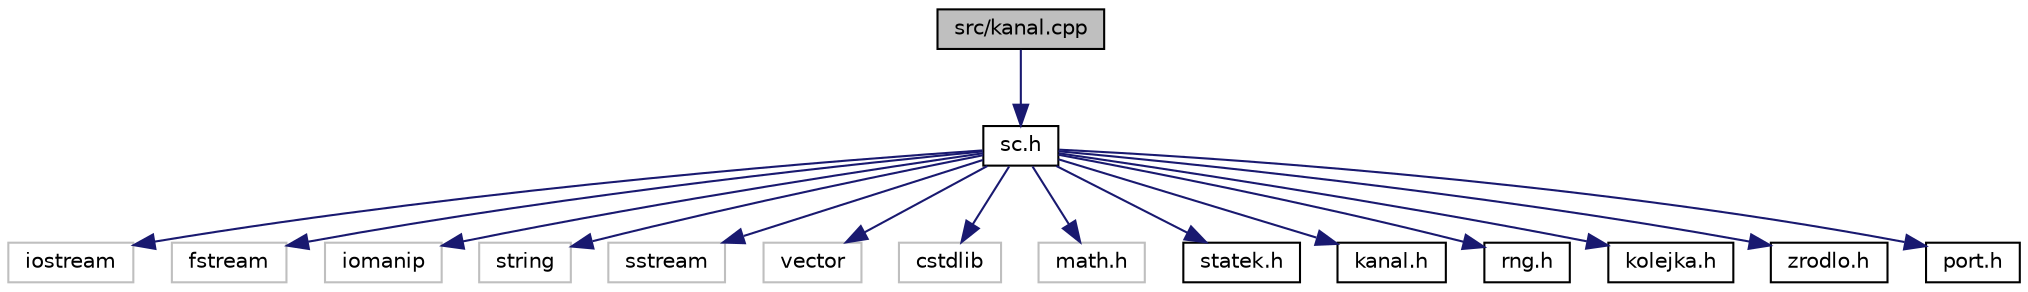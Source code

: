 digraph "src/kanal.cpp"
{
  edge [fontname="Helvetica",fontsize="10",labelfontname="Helvetica",labelfontsize="10"];
  node [fontname="Helvetica",fontsize="10",shape=record];
  Node1 [label="src/kanal.cpp",height=0.2,width=0.4,color="black", fillcolor="grey75", style="filled", fontcolor="black"];
  Node1 -> Node2 [color="midnightblue",fontsize="10",style="solid",fontname="Helvetica"];
  Node2 [label="sc.h",height=0.2,width=0.4,color="black", fillcolor="white", style="filled",URL="$sc_8h.html",tooltip="Definicja sc. "];
  Node2 -> Node3 [color="midnightblue",fontsize="10",style="solid",fontname="Helvetica"];
  Node3 [label="iostream",height=0.2,width=0.4,color="grey75", fillcolor="white", style="filled"];
  Node2 -> Node4 [color="midnightblue",fontsize="10",style="solid",fontname="Helvetica"];
  Node4 [label="fstream",height=0.2,width=0.4,color="grey75", fillcolor="white", style="filled"];
  Node2 -> Node5 [color="midnightblue",fontsize="10",style="solid",fontname="Helvetica"];
  Node5 [label="iomanip",height=0.2,width=0.4,color="grey75", fillcolor="white", style="filled"];
  Node2 -> Node6 [color="midnightblue",fontsize="10",style="solid",fontname="Helvetica"];
  Node6 [label="string",height=0.2,width=0.4,color="grey75", fillcolor="white", style="filled"];
  Node2 -> Node7 [color="midnightblue",fontsize="10",style="solid",fontname="Helvetica"];
  Node7 [label="sstream",height=0.2,width=0.4,color="grey75", fillcolor="white", style="filled"];
  Node2 -> Node8 [color="midnightblue",fontsize="10",style="solid",fontname="Helvetica"];
  Node8 [label="vector",height=0.2,width=0.4,color="grey75", fillcolor="white", style="filled"];
  Node2 -> Node9 [color="midnightblue",fontsize="10",style="solid",fontname="Helvetica"];
  Node9 [label="cstdlib",height=0.2,width=0.4,color="grey75", fillcolor="white", style="filled"];
  Node2 -> Node10 [color="midnightblue",fontsize="10",style="solid",fontname="Helvetica"];
  Node10 [label="math.h",height=0.2,width=0.4,color="grey75", fillcolor="white", style="filled"];
  Node2 -> Node11 [color="midnightblue",fontsize="10",style="solid",fontname="Helvetica"];
  Node11 [label="statek.h",height=0.2,width=0.4,color="black", fillcolor="white", style="filled",URL="$statek_8h.html"];
  Node2 -> Node12 [color="midnightblue",fontsize="10",style="solid",fontname="Helvetica"];
  Node12 [label="kanal.h",height=0.2,width=0.4,color="black", fillcolor="white", style="filled",URL="$kanal_8h.html",tooltip="Definicja obiektu kanalu. "];
  Node2 -> Node13 [color="midnightblue",fontsize="10",style="solid",fontname="Helvetica"];
  Node13 [label="rng.h",height=0.2,width=0.4,color="black", fillcolor="white", style="filled",URL="$rng_8h.html"];
  Node2 -> Node14 [color="midnightblue",fontsize="10",style="solid",fontname="Helvetica"];
  Node14 [label="kolejka.h",height=0.2,width=0.4,color="black", fillcolor="white", style="filled",URL="$kolejka_8h.html",tooltip="Definicja kolejki. "];
  Node2 -> Node15 [color="midnightblue",fontsize="10",style="solid",fontname="Helvetica"];
  Node15 [label="zrodlo.h",height=0.2,width=0.4,color="black", fillcolor="white", style="filled",URL="$zrodlo_8h.html",tooltip="Definicja zrodla. "];
  Node2 -> Node16 [color="midnightblue",fontsize="10",style="solid",fontname="Helvetica"];
  Node16 [label="port.h",height=0.2,width=0.4,color="black", fillcolor="white", style="filled",URL="$port_8h.html",tooltip="Definicja portu. "];
}
